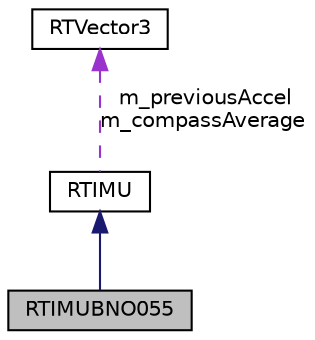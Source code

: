 digraph "RTIMUBNO055"
{
  edge [fontname="Helvetica",fontsize="10",labelfontname="Helvetica",labelfontsize="10"];
  node [fontname="Helvetica",fontsize="10",shape=record];
  Node2 [label="RTIMUBNO055",height=0.2,width=0.4,color="black", fillcolor="grey75", style="filled", fontcolor="black"];
  Node3 -> Node2 [dir="back",color="midnightblue",fontsize="10",style="solid",fontname="Helvetica"];
  Node3 [label="RTIMU",height=0.2,width=0.4,color="black", fillcolor="white", style="filled",URL="$class_r_t_i_m_u.html"];
  Node4 -> Node3 [dir="back",color="darkorchid3",fontsize="10",style="dashed",label=" m_previousAccel\nm_compassAverage" ,fontname="Helvetica"];
  Node4 [label="RTVector3",height=0.2,width=0.4,color="black", fillcolor="white", style="filled",URL="$class_r_t_vector3.html"];
}
